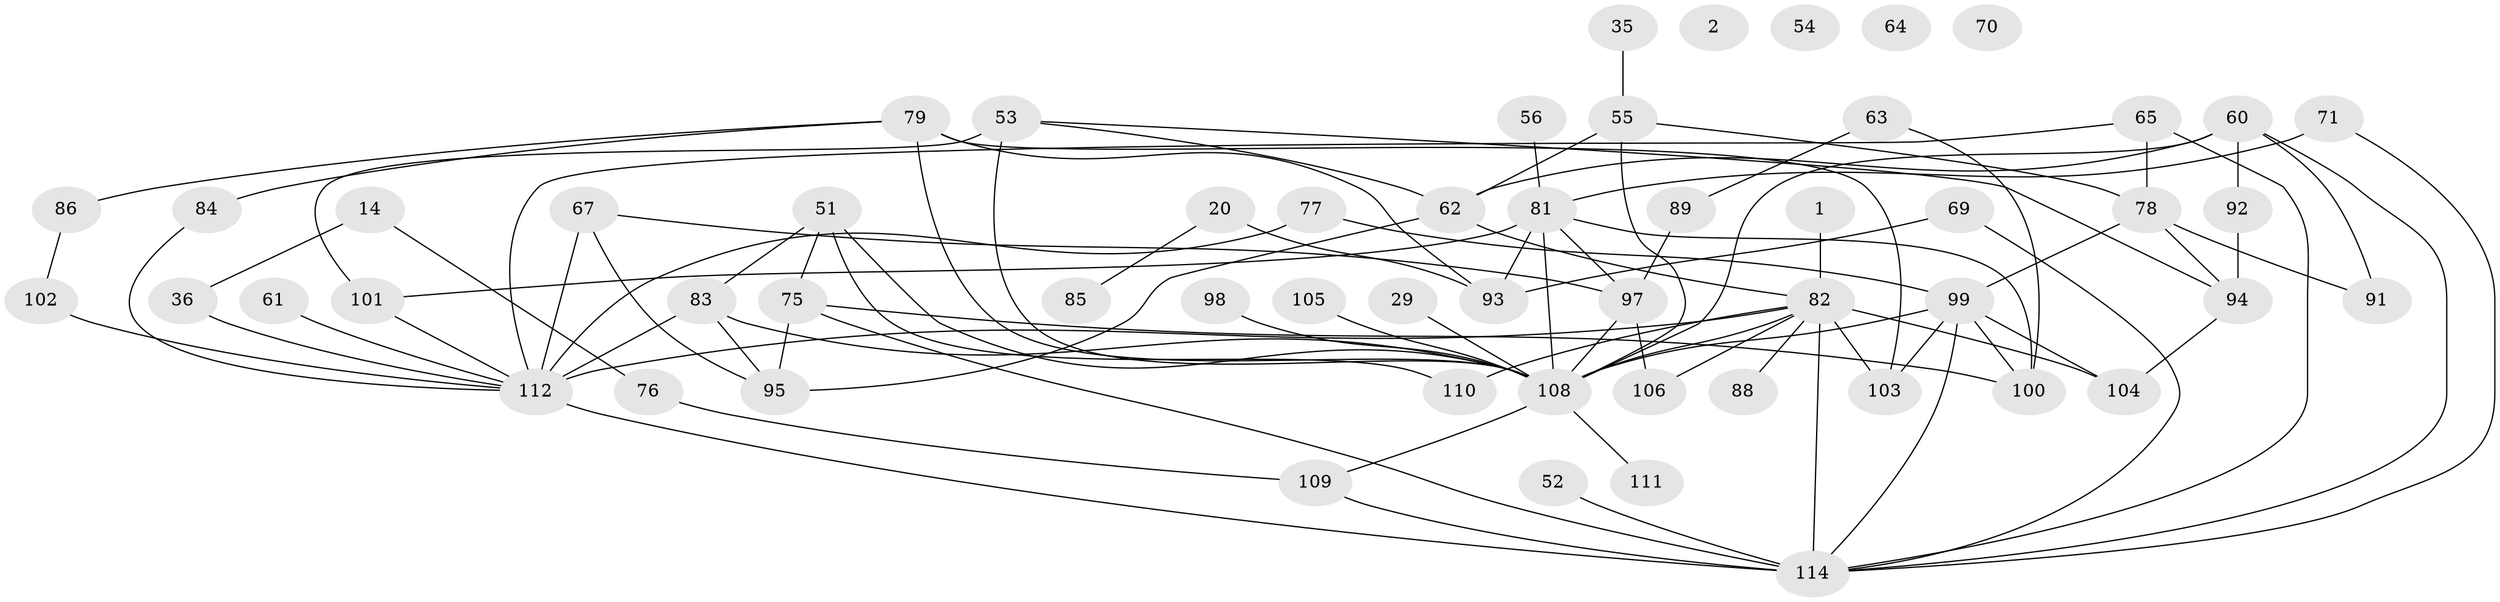 // original degree distribution, {1: 0.14035087719298245, 0: 0.03508771929824561, 4: 0.14035087719298245, 3: 0.2631578947368421, 8: 0.008771929824561403, 2: 0.23684210526315788, 5: 0.11403508771929824, 6: 0.05263157894736842, 7: 0.008771929824561403}
// Generated by graph-tools (version 1.1) at 2025/43/03/04/25 21:43:56]
// undirected, 57 vertices, 91 edges
graph export_dot {
graph [start="1"]
  node [color=gray90,style=filled];
  1;
  2;
  14;
  20 [super="+18"];
  29;
  35;
  36;
  51;
  52;
  53;
  54;
  55;
  56;
  60 [super="+43+15"];
  61;
  62 [super="+37+16"];
  63;
  64;
  65 [super="+23"];
  67;
  69;
  70;
  71 [super="+30"];
  75 [super="+7+32"];
  76;
  77;
  78;
  79 [super="+47"];
  81 [super="+27+57"];
  82 [super="+80+50+72"];
  83;
  84;
  85;
  86;
  88;
  89 [super="+10"];
  91 [super="+28"];
  92;
  93;
  94 [super="+5"];
  95;
  97 [super="+87"];
  98;
  99 [super="+31"];
  100 [super="+40+21+3"];
  101;
  102;
  103;
  104;
  105;
  106;
  108 [super="+12+90+74"];
  109 [super="+38"];
  110;
  111;
  112 [super="+25+26+45+42+107+68"];
  114 [super="+24+113+96+73"];
  1 -- 82;
  14 -- 36;
  14 -- 76;
  20 -- 93 [weight=2];
  20 -- 85;
  29 -- 108;
  35 -- 55;
  36 -- 112;
  51 -- 83;
  51 -- 110;
  51 -- 75;
  51 -- 108;
  52 -- 114;
  53 -- 94;
  53 -- 101;
  53 -- 108 [weight=3];
  53 -- 62;
  55 -- 78;
  55 -- 108;
  55 -- 62;
  56 -- 81;
  60 -- 91;
  60 -- 108;
  60 -- 62;
  60 -- 114;
  60 -- 92;
  61 -- 112;
  62 -- 95;
  62 -- 82;
  63 -- 89;
  63 -- 100;
  65 -- 78;
  65 -- 114 [weight=3];
  65 -- 112;
  67 -- 95;
  67 -- 97;
  67 -- 112;
  69 -- 93;
  69 -- 114;
  71 -- 81 [weight=2];
  71 -- 114;
  75 -- 114 [weight=2];
  75 -- 100;
  75 -- 95;
  76 -- 109;
  77 -- 99;
  77 -- 112;
  78 -- 91;
  78 -- 94;
  78 -- 99;
  79 -- 86;
  79 -- 108;
  79 -- 103;
  79 -- 84;
  79 -- 93;
  81 -- 108;
  81 -- 97 [weight=2];
  81 -- 93;
  81 -- 100 [weight=2];
  81 -- 101;
  82 -- 108 [weight=5];
  82 -- 112 [weight=2];
  82 -- 110;
  82 -- 103;
  82 -- 114;
  82 -- 104;
  82 -- 106;
  82 -- 88;
  83 -- 95;
  83 -- 108;
  83 -- 112;
  84 -- 112;
  86 -- 102;
  89 -- 97;
  92 -- 94;
  94 -- 104;
  97 -- 106;
  97 -- 108 [weight=2];
  98 -- 108;
  99 -- 103 [weight=2];
  99 -- 104;
  99 -- 108;
  99 -- 114 [weight=2];
  99 -- 100 [weight=3];
  101 -- 112;
  102 -- 112;
  105 -- 108;
  108 -- 109;
  108 -- 111;
  109 -- 114 [weight=3];
  112 -- 114 [weight=2];
}
